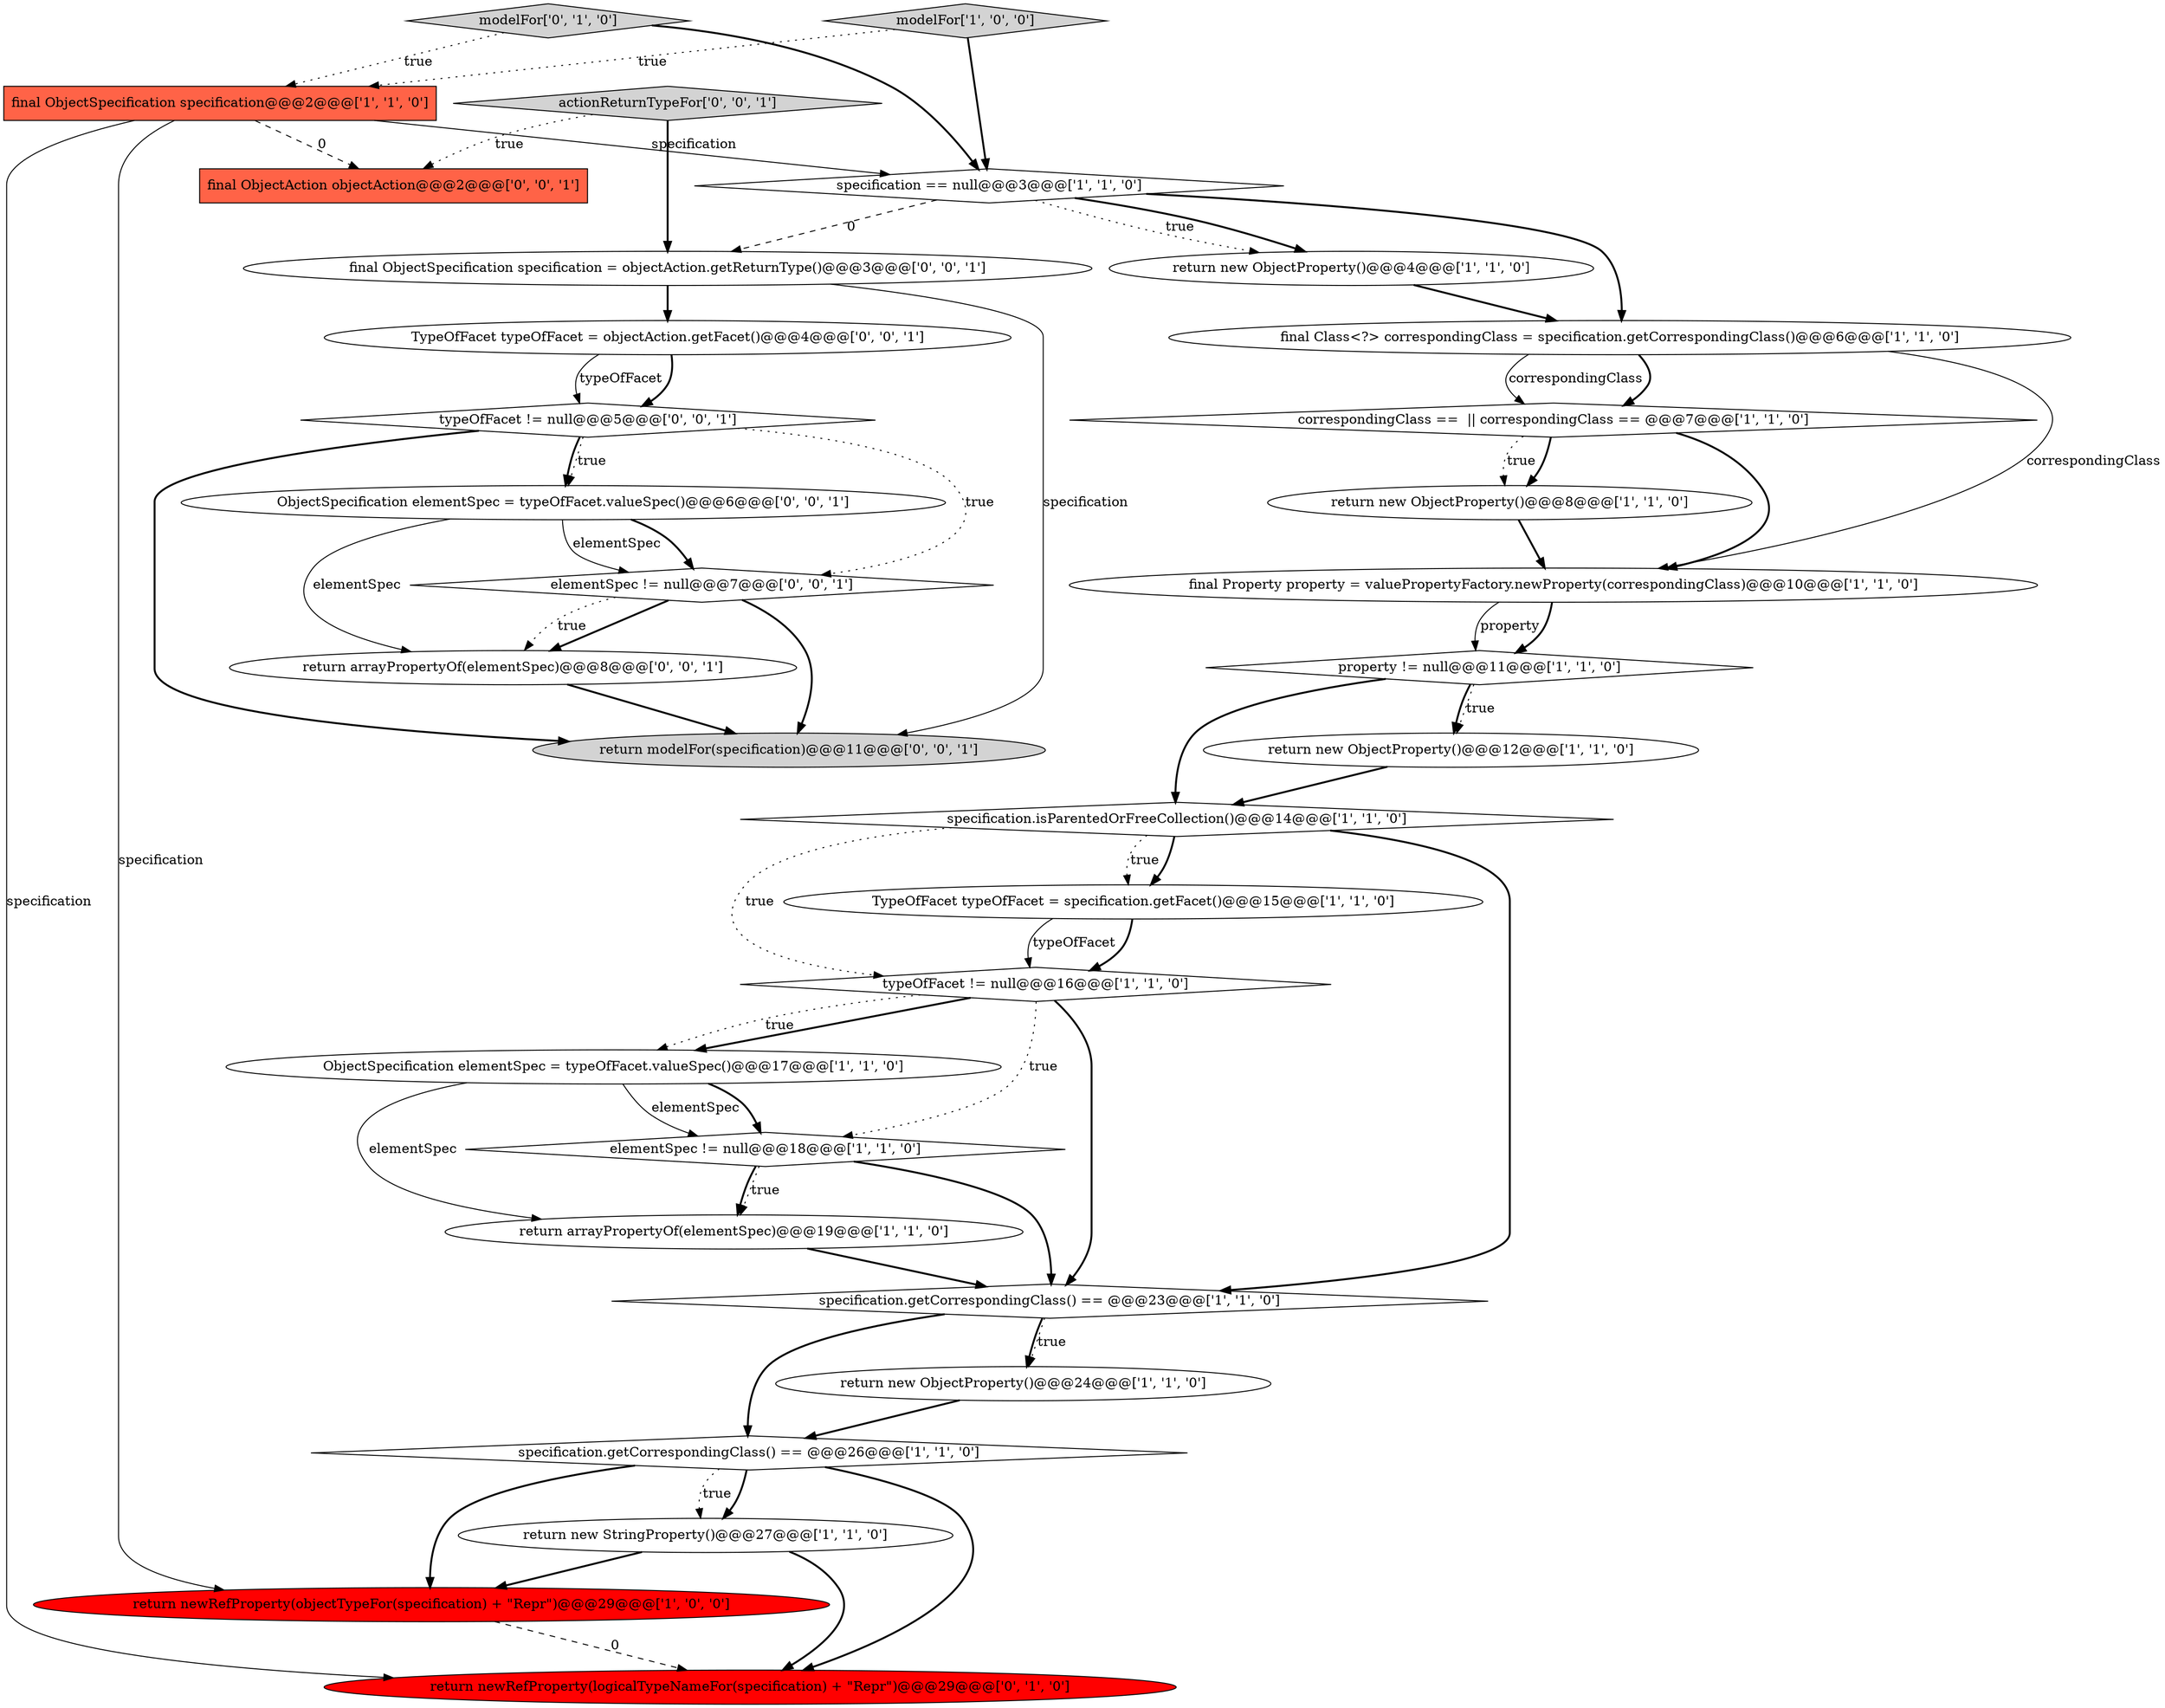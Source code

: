 digraph {
0 [style = filled, label = "return new ObjectProperty()@@@24@@@['1', '1', '0']", fillcolor = white, shape = ellipse image = "AAA0AAABBB1BBB"];
15 [style = filled, label = "TypeOfFacet typeOfFacet = specification.getFacet()@@@15@@@['1', '1', '0']", fillcolor = white, shape = ellipse image = "AAA0AAABBB1BBB"];
9 [style = filled, label = "typeOfFacet != null@@@16@@@['1', '1', '0']", fillcolor = white, shape = diamond image = "AAA0AAABBB1BBB"];
30 [style = filled, label = "return arrayPropertyOf(elementSpec)@@@8@@@['0', '0', '1']", fillcolor = white, shape = ellipse image = "AAA0AAABBB3BBB"];
6 [style = filled, label = "return new ObjectProperty()@@@8@@@['1', '1', '0']", fillcolor = white, shape = ellipse image = "AAA0AAABBB1BBB"];
7 [style = filled, label = "ObjectSpecification elementSpec = typeOfFacet.valueSpec()@@@17@@@['1', '1', '0']", fillcolor = white, shape = ellipse image = "AAA0AAABBB1BBB"];
4 [style = filled, label = "specification.isParentedOrFreeCollection()@@@14@@@['1', '1', '0']", fillcolor = white, shape = diamond image = "AAA0AAABBB1BBB"];
1 [style = filled, label = "correspondingClass ==  || correspondingClass == @@@7@@@['1', '1', '0']", fillcolor = white, shape = diamond image = "AAA0AAABBB1BBB"];
21 [style = filled, label = "return newRefProperty(logicalTypeNameFor(specification) + \"Repr\")@@@29@@@['0', '1', '0']", fillcolor = red, shape = ellipse image = "AAA1AAABBB2BBB"];
3 [style = filled, label = "return new ObjectProperty()@@@12@@@['1', '1', '0']", fillcolor = white, shape = ellipse image = "AAA0AAABBB1BBB"];
17 [style = filled, label = "modelFor['1', '0', '0']", fillcolor = lightgray, shape = diamond image = "AAA0AAABBB1BBB"];
26 [style = filled, label = "actionReturnTypeFor['0', '0', '1']", fillcolor = lightgray, shape = diamond image = "AAA0AAABBB3BBB"];
20 [style = filled, label = "elementSpec != null@@@18@@@['1', '1', '0']", fillcolor = white, shape = diamond image = "AAA0AAABBB1BBB"];
13 [style = filled, label = "return new StringProperty()@@@27@@@['1', '1', '0']", fillcolor = white, shape = ellipse image = "AAA0AAABBB1BBB"];
16 [style = filled, label = "specification.getCorrespondingClass() == @@@26@@@['1', '1', '0']", fillcolor = white, shape = diamond image = "AAA0AAABBB1BBB"];
8 [style = filled, label = "final ObjectSpecification specification@@@2@@@['1', '1', '0']", fillcolor = tomato, shape = box image = "AAA0AAABBB1BBB"];
18 [style = filled, label = "specification.getCorrespondingClass() == @@@23@@@['1', '1', '0']", fillcolor = white, shape = diamond image = "AAA0AAABBB1BBB"];
23 [style = filled, label = "final ObjectAction objectAction@@@2@@@['0', '0', '1']", fillcolor = tomato, shape = box image = "AAA0AAABBB3BBB"];
24 [style = filled, label = "return modelFor(specification)@@@11@@@['0', '0', '1']", fillcolor = lightgray, shape = ellipse image = "AAA0AAABBB3BBB"];
12 [style = filled, label = "final Property property = valuePropertyFactory.newProperty(correspondingClass)@@@10@@@['1', '1', '0']", fillcolor = white, shape = ellipse image = "AAA0AAABBB1BBB"];
29 [style = filled, label = "TypeOfFacet typeOfFacet = objectAction.getFacet()@@@4@@@['0', '0', '1']", fillcolor = white, shape = ellipse image = "AAA0AAABBB3BBB"];
11 [style = filled, label = "return arrayPropertyOf(elementSpec)@@@19@@@['1', '1', '0']", fillcolor = white, shape = ellipse image = "AAA0AAABBB1BBB"];
10 [style = filled, label = "specification == null@@@3@@@['1', '1', '0']", fillcolor = white, shape = diamond image = "AAA0AAABBB1BBB"];
22 [style = filled, label = "modelFor['0', '1', '0']", fillcolor = lightgray, shape = diamond image = "AAA0AAABBB2BBB"];
28 [style = filled, label = "final ObjectSpecification specification = objectAction.getReturnType()@@@3@@@['0', '0', '1']", fillcolor = white, shape = ellipse image = "AAA0AAABBB3BBB"];
14 [style = filled, label = "final Class<?> correspondingClass = specification.getCorrespondingClass()@@@6@@@['1', '1', '0']", fillcolor = white, shape = ellipse image = "AAA0AAABBB1BBB"];
31 [style = filled, label = "ObjectSpecification elementSpec = typeOfFacet.valueSpec()@@@6@@@['0', '0', '1']", fillcolor = white, shape = ellipse image = "AAA0AAABBB3BBB"];
2 [style = filled, label = "return new ObjectProperty()@@@4@@@['1', '1', '0']", fillcolor = white, shape = ellipse image = "AAA0AAABBB1BBB"];
25 [style = filled, label = "typeOfFacet != null@@@5@@@['0', '0', '1']", fillcolor = white, shape = diamond image = "AAA0AAABBB3BBB"];
19 [style = filled, label = "property != null@@@11@@@['1', '1', '0']", fillcolor = white, shape = diamond image = "AAA0AAABBB1BBB"];
27 [style = filled, label = "elementSpec != null@@@7@@@['0', '0', '1']", fillcolor = white, shape = diamond image = "AAA0AAABBB3BBB"];
5 [style = filled, label = "return newRefProperty(objectTypeFor(specification) + \"Repr\")@@@29@@@['1', '0', '0']", fillcolor = red, shape = ellipse image = "AAA1AAABBB1BBB"];
17->10 [style = bold, label=""];
28->29 [style = bold, label=""];
0->16 [style = bold, label=""];
30->24 [style = bold, label=""];
16->13 [style = bold, label=""];
7->20 [style = solid, label="elementSpec"];
20->11 [style = dotted, label="true"];
16->13 [style = dotted, label="true"];
10->14 [style = bold, label=""];
25->31 [style = dotted, label="true"];
27->30 [style = bold, label=""];
8->21 [style = solid, label="specification"];
4->15 [style = bold, label=""];
6->12 [style = bold, label=""];
29->25 [style = bold, label=""];
10->28 [style = dashed, label="0"];
7->11 [style = solid, label="elementSpec"];
26->23 [style = dotted, label="true"];
4->18 [style = bold, label=""];
4->15 [style = dotted, label="true"];
7->20 [style = bold, label=""];
9->7 [style = bold, label=""];
3->4 [style = bold, label=""];
11->18 [style = bold, label=""];
14->1 [style = bold, label=""];
25->31 [style = bold, label=""];
20->18 [style = bold, label=""];
17->8 [style = dotted, label="true"];
27->30 [style = dotted, label="true"];
25->24 [style = bold, label=""];
18->16 [style = bold, label=""];
22->8 [style = dotted, label="true"];
1->6 [style = bold, label=""];
8->10 [style = solid, label="specification"];
12->19 [style = solid, label="property"];
9->18 [style = bold, label=""];
29->25 [style = solid, label="typeOfFacet"];
31->27 [style = bold, label=""];
10->2 [style = dotted, label="true"];
19->3 [style = dotted, label="true"];
15->9 [style = bold, label=""];
15->9 [style = solid, label="typeOfFacet"];
31->27 [style = solid, label="elementSpec"];
16->21 [style = bold, label=""];
2->14 [style = bold, label=""];
9->20 [style = dotted, label="true"];
14->1 [style = solid, label="correspondingClass"];
22->10 [style = bold, label=""];
1->12 [style = bold, label=""];
13->5 [style = bold, label=""];
8->5 [style = solid, label="specification"];
16->5 [style = bold, label=""];
18->0 [style = dotted, label="true"];
5->21 [style = dashed, label="0"];
1->6 [style = dotted, label="true"];
10->2 [style = bold, label=""];
27->24 [style = bold, label=""];
19->4 [style = bold, label=""];
26->28 [style = bold, label=""];
4->9 [style = dotted, label="true"];
9->7 [style = dotted, label="true"];
25->27 [style = dotted, label="true"];
12->19 [style = bold, label=""];
13->21 [style = bold, label=""];
19->3 [style = bold, label=""];
18->0 [style = bold, label=""];
31->30 [style = solid, label="elementSpec"];
28->24 [style = solid, label="specification"];
8->23 [style = dashed, label="0"];
20->11 [style = bold, label=""];
14->12 [style = solid, label="correspondingClass"];
}
